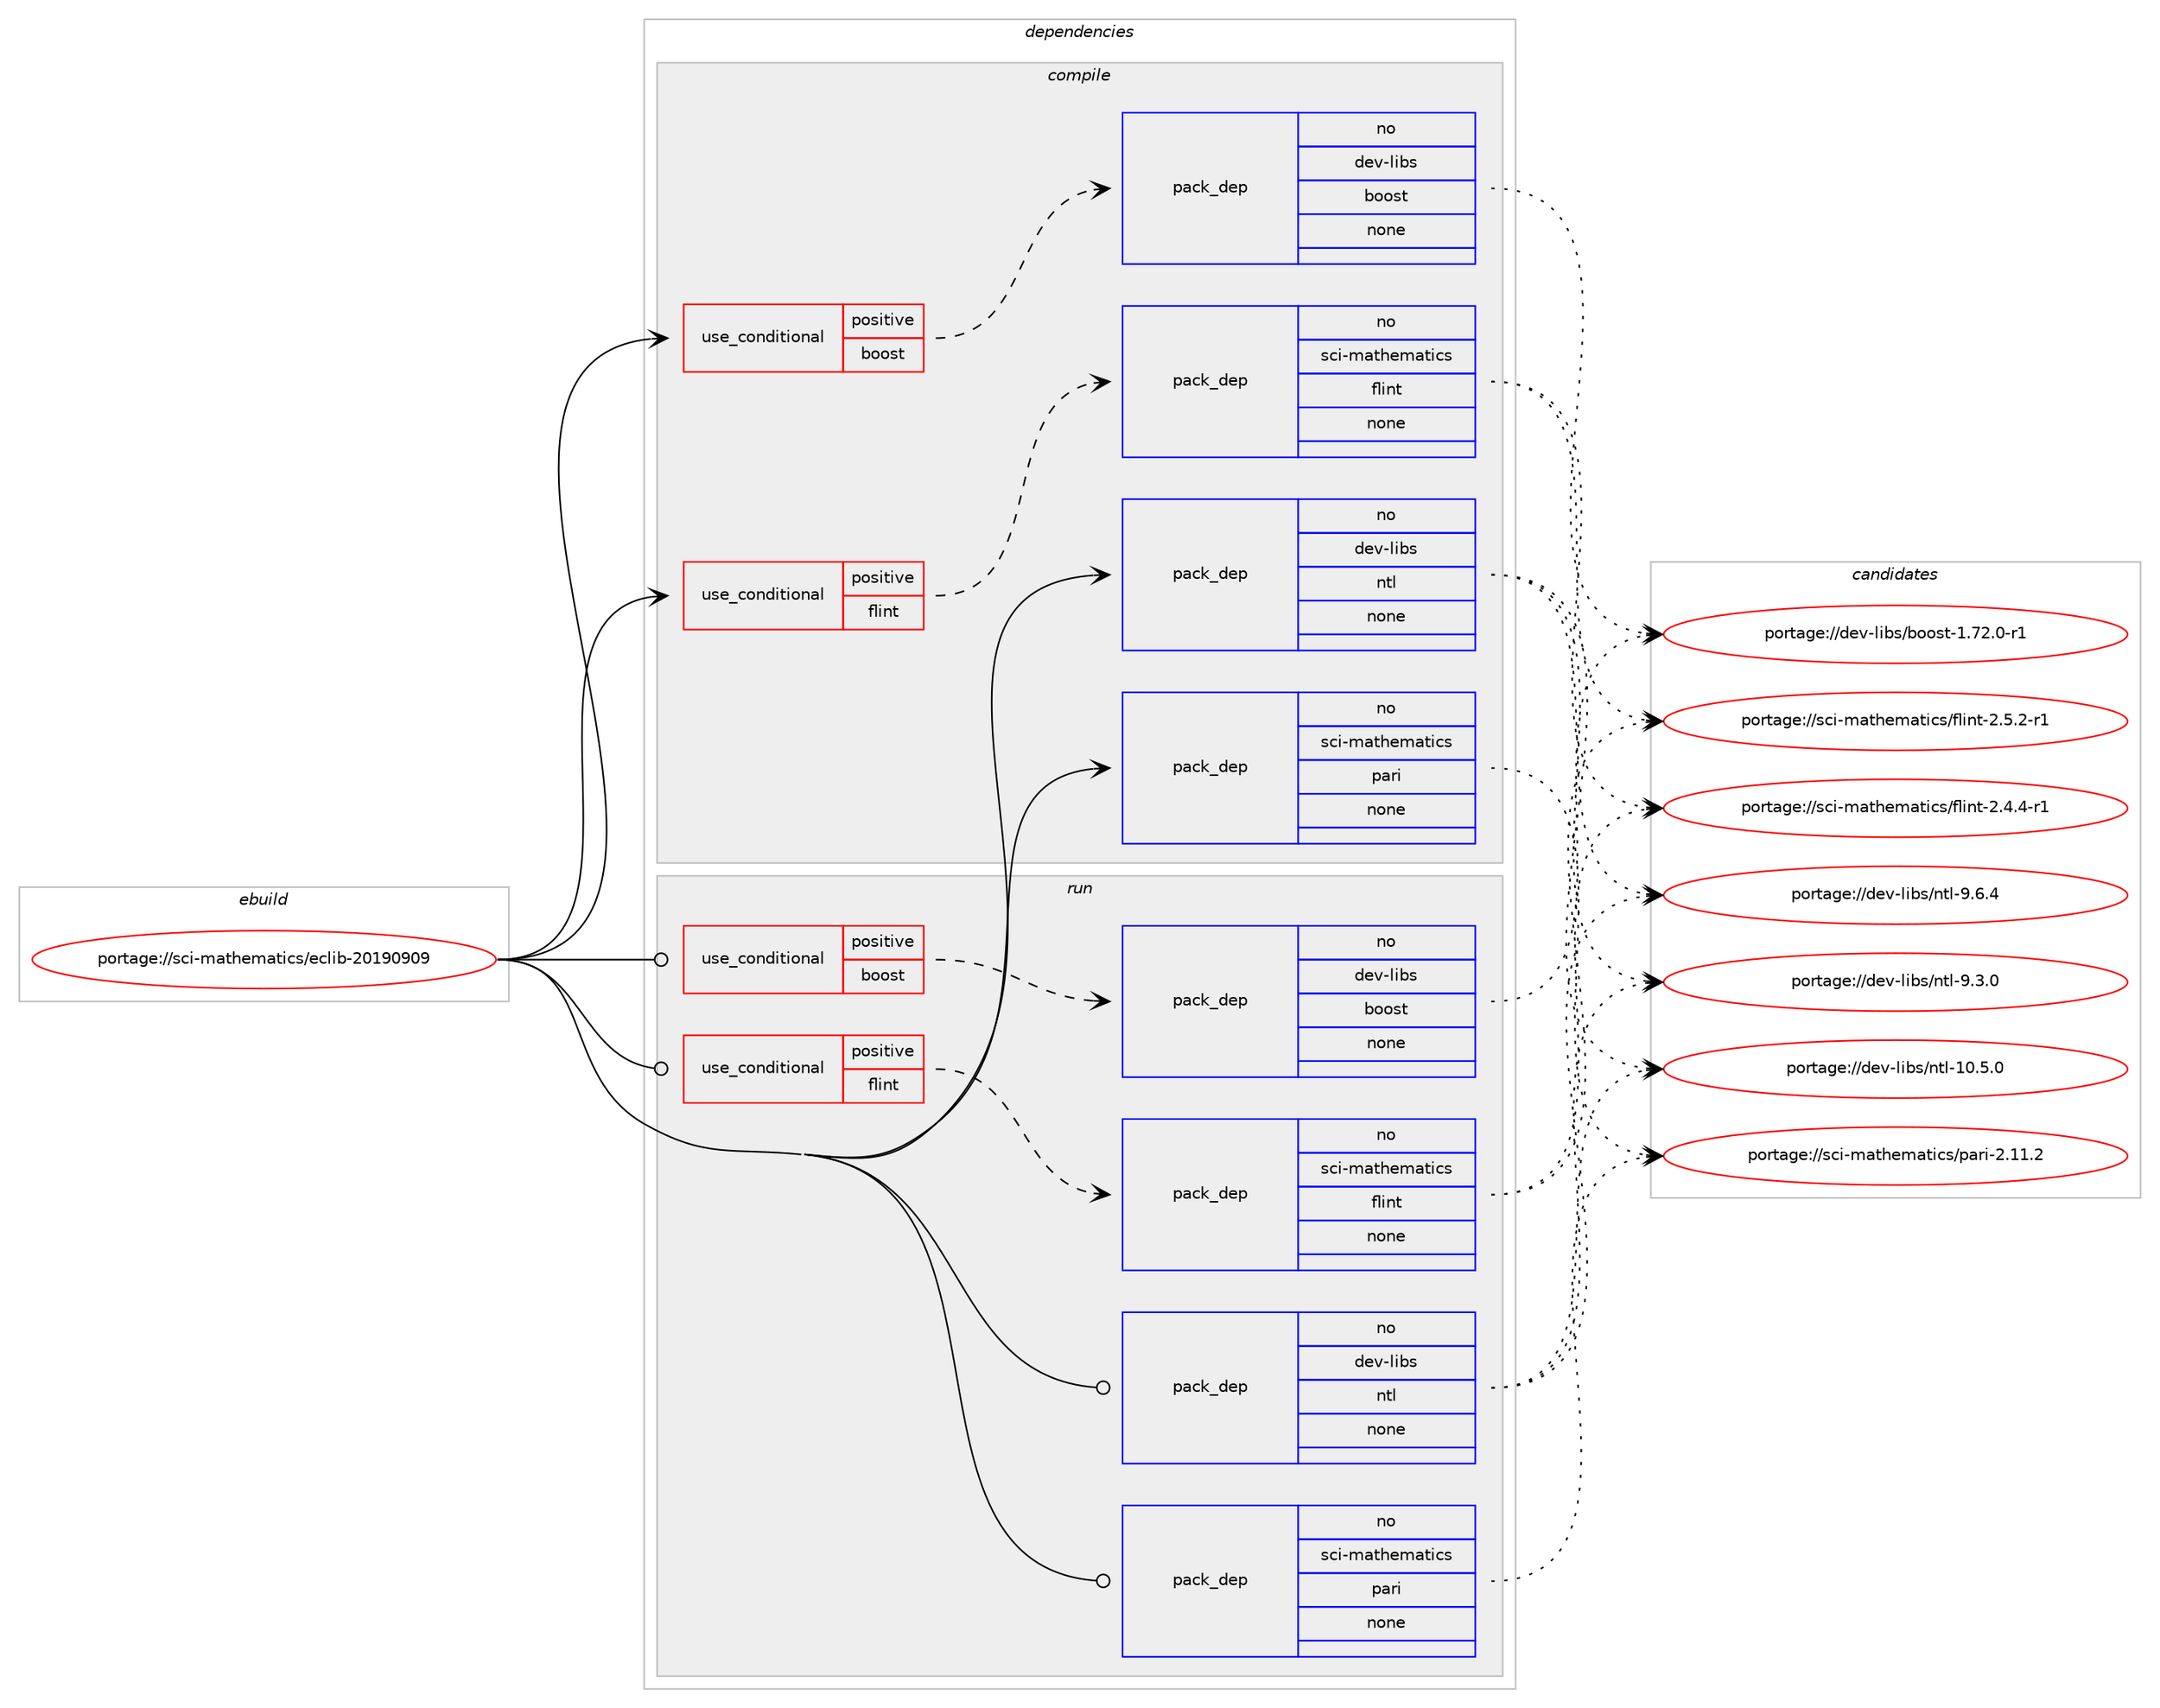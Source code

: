digraph prolog {

# *************
# Graph options
# *************

newrank=true;
concentrate=true;
compound=true;
graph [rankdir=LR,fontname=Helvetica,fontsize=10,ranksep=1.5];#, ranksep=2.5, nodesep=0.2];
edge  [arrowhead=vee];
node  [fontname=Helvetica,fontsize=10];

# **********
# The ebuild
# **********

subgraph cluster_leftcol {
color=gray;
rank=same;
label=<<i>ebuild</i>>;
id [label="portage://sci-mathematics/eclib-20190909", color=red, width=4, href="../sci-mathematics/eclib-20190909.svg"];
}

# ****************
# The dependencies
# ****************

subgraph cluster_midcol {
color=gray;
label=<<i>dependencies</i>>;
subgraph cluster_compile {
fillcolor="#eeeeee";
style=filled;
label=<<i>compile</i>>;
subgraph cond2605 {
dependency16182 [label=<<TABLE BORDER="0" CELLBORDER="1" CELLSPACING="0" CELLPADDING="4"><TR><TD ROWSPAN="3" CELLPADDING="10">use_conditional</TD></TR><TR><TD>positive</TD></TR><TR><TD>boost</TD></TR></TABLE>>, shape=none, color=red];
subgraph pack13274 {
dependency16183 [label=<<TABLE BORDER="0" CELLBORDER="1" CELLSPACING="0" CELLPADDING="4" WIDTH="220"><TR><TD ROWSPAN="6" CELLPADDING="30">pack_dep</TD></TR><TR><TD WIDTH="110">no</TD></TR><TR><TD>dev-libs</TD></TR><TR><TD>boost</TD></TR><TR><TD>none</TD></TR><TR><TD></TD></TR></TABLE>>, shape=none, color=blue];
}
dependency16182:e -> dependency16183:w [weight=20,style="dashed",arrowhead="vee"];
}
id:e -> dependency16182:w [weight=20,style="solid",arrowhead="vee"];
subgraph cond2606 {
dependency16184 [label=<<TABLE BORDER="0" CELLBORDER="1" CELLSPACING="0" CELLPADDING="4"><TR><TD ROWSPAN="3" CELLPADDING="10">use_conditional</TD></TR><TR><TD>positive</TD></TR><TR><TD>flint</TD></TR></TABLE>>, shape=none, color=red];
subgraph pack13275 {
dependency16185 [label=<<TABLE BORDER="0" CELLBORDER="1" CELLSPACING="0" CELLPADDING="4" WIDTH="220"><TR><TD ROWSPAN="6" CELLPADDING="30">pack_dep</TD></TR><TR><TD WIDTH="110">no</TD></TR><TR><TD>sci-mathematics</TD></TR><TR><TD>flint</TD></TR><TR><TD>none</TD></TR><TR><TD></TD></TR></TABLE>>, shape=none, color=blue];
}
dependency16184:e -> dependency16185:w [weight=20,style="dashed",arrowhead="vee"];
}
id:e -> dependency16184:w [weight=20,style="solid",arrowhead="vee"];
subgraph pack13276 {
dependency16186 [label=<<TABLE BORDER="0" CELLBORDER="1" CELLSPACING="0" CELLPADDING="4" WIDTH="220"><TR><TD ROWSPAN="6" CELLPADDING="30">pack_dep</TD></TR><TR><TD WIDTH="110">no</TD></TR><TR><TD>dev-libs</TD></TR><TR><TD>ntl</TD></TR><TR><TD>none</TD></TR><TR><TD></TD></TR></TABLE>>, shape=none, color=blue];
}
id:e -> dependency16186:w [weight=20,style="solid",arrowhead="vee"];
subgraph pack13277 {
dependency16187 [label=<<TABLE BORDER="0" CELLBORDER="1" CELLSPACING="0" CELLPADDING="4" WIDTH="220"><TR><TD ROWSPAN="6" CELLPADDING="30">pack_dep</TD></TR><TR><TD WIDTH="110">no</TD></TR><TR><TD>sci-mathematics</TD></TR><TR><TD>pari</TD></TR><TR><TD>none</TD></TR><TR><TD></TD></TR></TABLE>>, shape=none, color=blue];
}
id:e -> dependency16187:w [weight=20,style="solid",arrowhead="vee"];
}
subgraph cluster_compileandrun {
fillcolor="#eeeeee";
style=filled;
label=<<i>compile and run</i>>;
}
subgraph cluster_run {
fillcolor="#eeeeee";
style=filled;
label=<<i>run</i>>;
subgraph cond2607 {
dependency16188 [label=<<TABLE BORDER="0" CELLBORDER="1" CELLSPACING="0" CELLPADDING="4"><TR><TD ROWSPAN="3" CELLPADDING="10">use_conditional</TD></TR><TR><TD>positive</TD></TR><TR><TD>boost</TD></TR></TABLE>>, shape=none, color=red];
subgraph pack13278 {
dependency16189 [label=<<TABLE BORDER="0" CELLBORDER="1" CELLSPACING="0" CELLPADDING="4" WIDTH="220"><TR><TD ROWSPAN="6" CELLPADDING="30">pack_dep</TD></TR><TR><TD WIDTH="110">no</TD></TR><TR><TD>dev-libs</TD></TR><TR><TD>boost</TD></TR><TR><TD>none</TD></TR><TR><TD></TD></TR></TABLE>>, shape=none, color=blue];
}
dependency16188:e -> dependency16189:w [weight=20,style="dashed",arrowhead="vee"];
}
id:e -> dependency16188:w [weight=20,style="solid",arrowhead="odot"];
subgraph cond2608 {
dependency16190 [label=<<TABLE BORDER="0" CELLBORDER="1" CELLSPACING="0" CELLPADDING="4"><TR><TD ROWSPAN="3" CELLPADDING="10">use_conditional</TD></TR><TR><TD>positive</TD></TR><TR><TD>flint</TD></TR></TABLE>>, shape=none, color=red];
subgraph pack13279 {
dependency16191 [label=<<TABLE BORDER="0" CELLBORDER="1" CELLSPACING="0" CELLPADDING="4" WIDTH="220"><TR><TD ROWSPAN="6" CELLPADDING="30">pack_dep</TD></TR><TR><TD WIDTH="110">no</TD></TR><TR><TD>sci-mathematics</TD></TR><TR><TD>flint</TD></TR><TR><TD>none</TD></TR><TR><TD></TD></TR></TABLE>>, shape=none, color=blue];
}
dependency16190:e -> dependency16191:w [weight=20,style="dashed",arrowhead="vee"];
}
id:e -> dependency16190:w [weight=20,style="solid",arrowhead="odot"];
subgraph pack13280 {
dependency16192 [label=<<TABLE BORDER="0" CELLBORDER="1" CELLSPACING="0" CELLPADDING="4" WIDTH="220"><TR><TD ROWSPAN="6" CELLPADDING="30">pack_dep</TD></TR><TR><TD WIDTH="110">no</TD></TR><TR><TD>dev-libs</TD></TR><TR><TD>ntl</TD></TR><TR><TD>none</TD></TR><TR><TD></TD></TR></TABLE>>, shape=none, color=blue];
}
id:e -> dependency16192:w [weight=20,style="solid",arrowhead="odot"];
subgraph pack13281 {
dependency16193 [label=<<TABLE BORDER="0" CELLBORDER="1" CELLSPACING="0" CELLPADDING="4" WIDTH="220"><TR><TD ROWSPAN="6" CELLPADDING="30">pack_dep</TD></TR><TR><TD WIDTH="110">no</TD></TR><TR><TD>sci-mathematics</TD></TR><TR><TD>pari</TD></TR><TR><TD>none</TD></TR><TR><TD></TD></TR></TABLE>>, shape=none, color=blue];
}
id:e -> dependency16193:w [weight=20,style="solid",arrowhead="odot"];
}
}

# **************
# The candidates
# **************

subgraph cluster_choices {
rank=same;
color=gray;
label=<<i>candidates</i>>;

subgraph choice13274 {
color=black;
nodesep=1;
choice10010111845108105981154798111111115116454946555046484511449 [label="portage://dev-libs/boost-1.72.0-r1", color=red, width=4,href="../dev-libs/boost-1.72.0-r1.svg"];
dependency16183:e -> choice10010111845108105981154798111111115116454946555046484511449:w [style=dotted,weight="100"];
}
subgraph choice13275 {
color=black;
nodesep=1;
choice1159910545109971161041011099711610599115471021081051101164550465346504511449 [label="portage://sci-mathematics/flint-2.5.2-r1", color=red, width=4,href="../sci-mathematics/flint-2.5.2-r1.svg"];
choice1159910545109971161041011099711610599115471021081051101164550465246524511449 [label="portage://sci-mathematics/flint-2.4.4-r1", color=red, width=4,href="../sci-mathematics/flint-2.4.4-r1.svg"];
dependency16185:e -> choice1159910545109971161041011099711610599115471021081051101164550465346504511449:w [style=dotted,weight="100"];
dependency16185:e -> choice1159910545109971161041011099711610599115471021081051101164550465246524511449:w [style=dotted,weight="100"];
}
subgraph choice13276 {
color=black;
nodesep=1;
choice100101118451081059811547110116108455746544652 [label="portage://dev-libs/ntl-9.6.4", color=red, width=4,href="../dev-libs/ntl-9.6.4.svg"];
choice100101118451081059811547110116108455746514648 [label="portage://dev-libs/ntl-9.3.0", color=red, width=4,href="../dev-libs/ntl-9.3.0.svg"];
choice10010111845108105981154711011610845494846534648 [label="portage://dev-libs/ntl-10.5.0", color=red, width=4,href="../dev-libs/ntl-10.5.0.svg"];
dependency16186:e -> choice100101118451081059811547110116108455746544652:w [style=dotted,weight="100"];
dependency16186:e -> choice100101118451081059811547110116108455746514648:w [style=dotted,weight="100"];
dependency16186:e -> choice10010111845108105981154711011610845494846534648:w [style=dotted,weight="100"];
}
subgraph choice13277 {
color=black;
nodesep=1;
choice1159910545109971161041011099711610599115471129711410545504649494650 [label="portage://sci-mathematics/pari-2.11.2", color=red, width=4,href="../sci-mathematics/pari-2.11.2.svg"];
dependency16187:e -> choice1159910545109971161041011099711610599115471129711410545504649494650:w [style=dotted,weight="100"];
}
subgraph choice13278 {
color=black;
nodesep=1;
choice10010111845108105981154798111111115116454946555046484511449 [label="portage://dev-libs/boost-1.72.0-r1", color=red, width=4,href="../dev-libs/boost-1.72.0-r1.svg"];
dependency16189:e -> choice10010111845108105981154798111111115116454946555046484511449:w [style=dotted,weight="100"];
}
subgraph choice13279 {
color=black;
nodesep=1;
choice1159910545109971161041011099711610599115471021081051101164550465346504511449 [label="portage://sci-mathematics/flint-2.5.2-r1", color=red, width=4,href="../sci-mathematics/flint-2.5.2-r1.svg"];
choice1159910545109971161041011099711610599115471021081051101164550465246524511449 [label="portage://sci-mathematics/flint-2.4.4-r1", color=red, width=4,href="../sci-mathematics/flint-2.4.4-r1.svg"];
dependency16191:e -> choice1159910545109971161041011099711610599115471021081051101164550465346504511449:w [style=dotted,weight="100"];
dependency16191:e -> choice1159910545109971161041011099711610599115471021081051101164550465246524511449:w [style=dotted,weight="100"];
}
subgraph choice13280 {
color=black;
nodesep=1;
choice100101118451081059811547110116108455746544652 [label="portage://dev-libs/ntl-9.6.4", color=red, width=4,href="../dev-libs/ntl-9.6.4.svg"];
choice100101118451081059811547110116108455746514648 [label="portage://dev-libs/ntl-9.3.0", color=red, width=4,href="../dev-libs/ntl-9.3.0.svg"];
choice10010111845108105981154711011610845494846534648 [label="portage://dev-libs/ntl-10.5.0", color=red, width=4,href="../dev-libs/ntl-10.5.0.svg"];
dependency16192:e -> choice100101118451081059811547110116108455746544652:w [style=dotted,weight="100"];
dependency16192:e -> choice100101118451081059811547110116108455746514648:w [style=dotted,weight="100"];
dependency16192:e -> choice10010111845108105981154711011610845494846534648:w [style=dotted,weight="100"];
}
subgraph choice13281 {
color=black;
nodesep=1;
choice1159910545109971161041011099711610599115471129711410545504649494650 [label="portage://sci-mathematics/pari-2.11.2", color=red, width=4,href="../sci-mathematics/pari-2.11.2.svg"];
dependency16193:e -> choice1159910545109971161041011099711610599115471129711410545504649494650:w [style=dotted,weight="100"];
}
}

}

